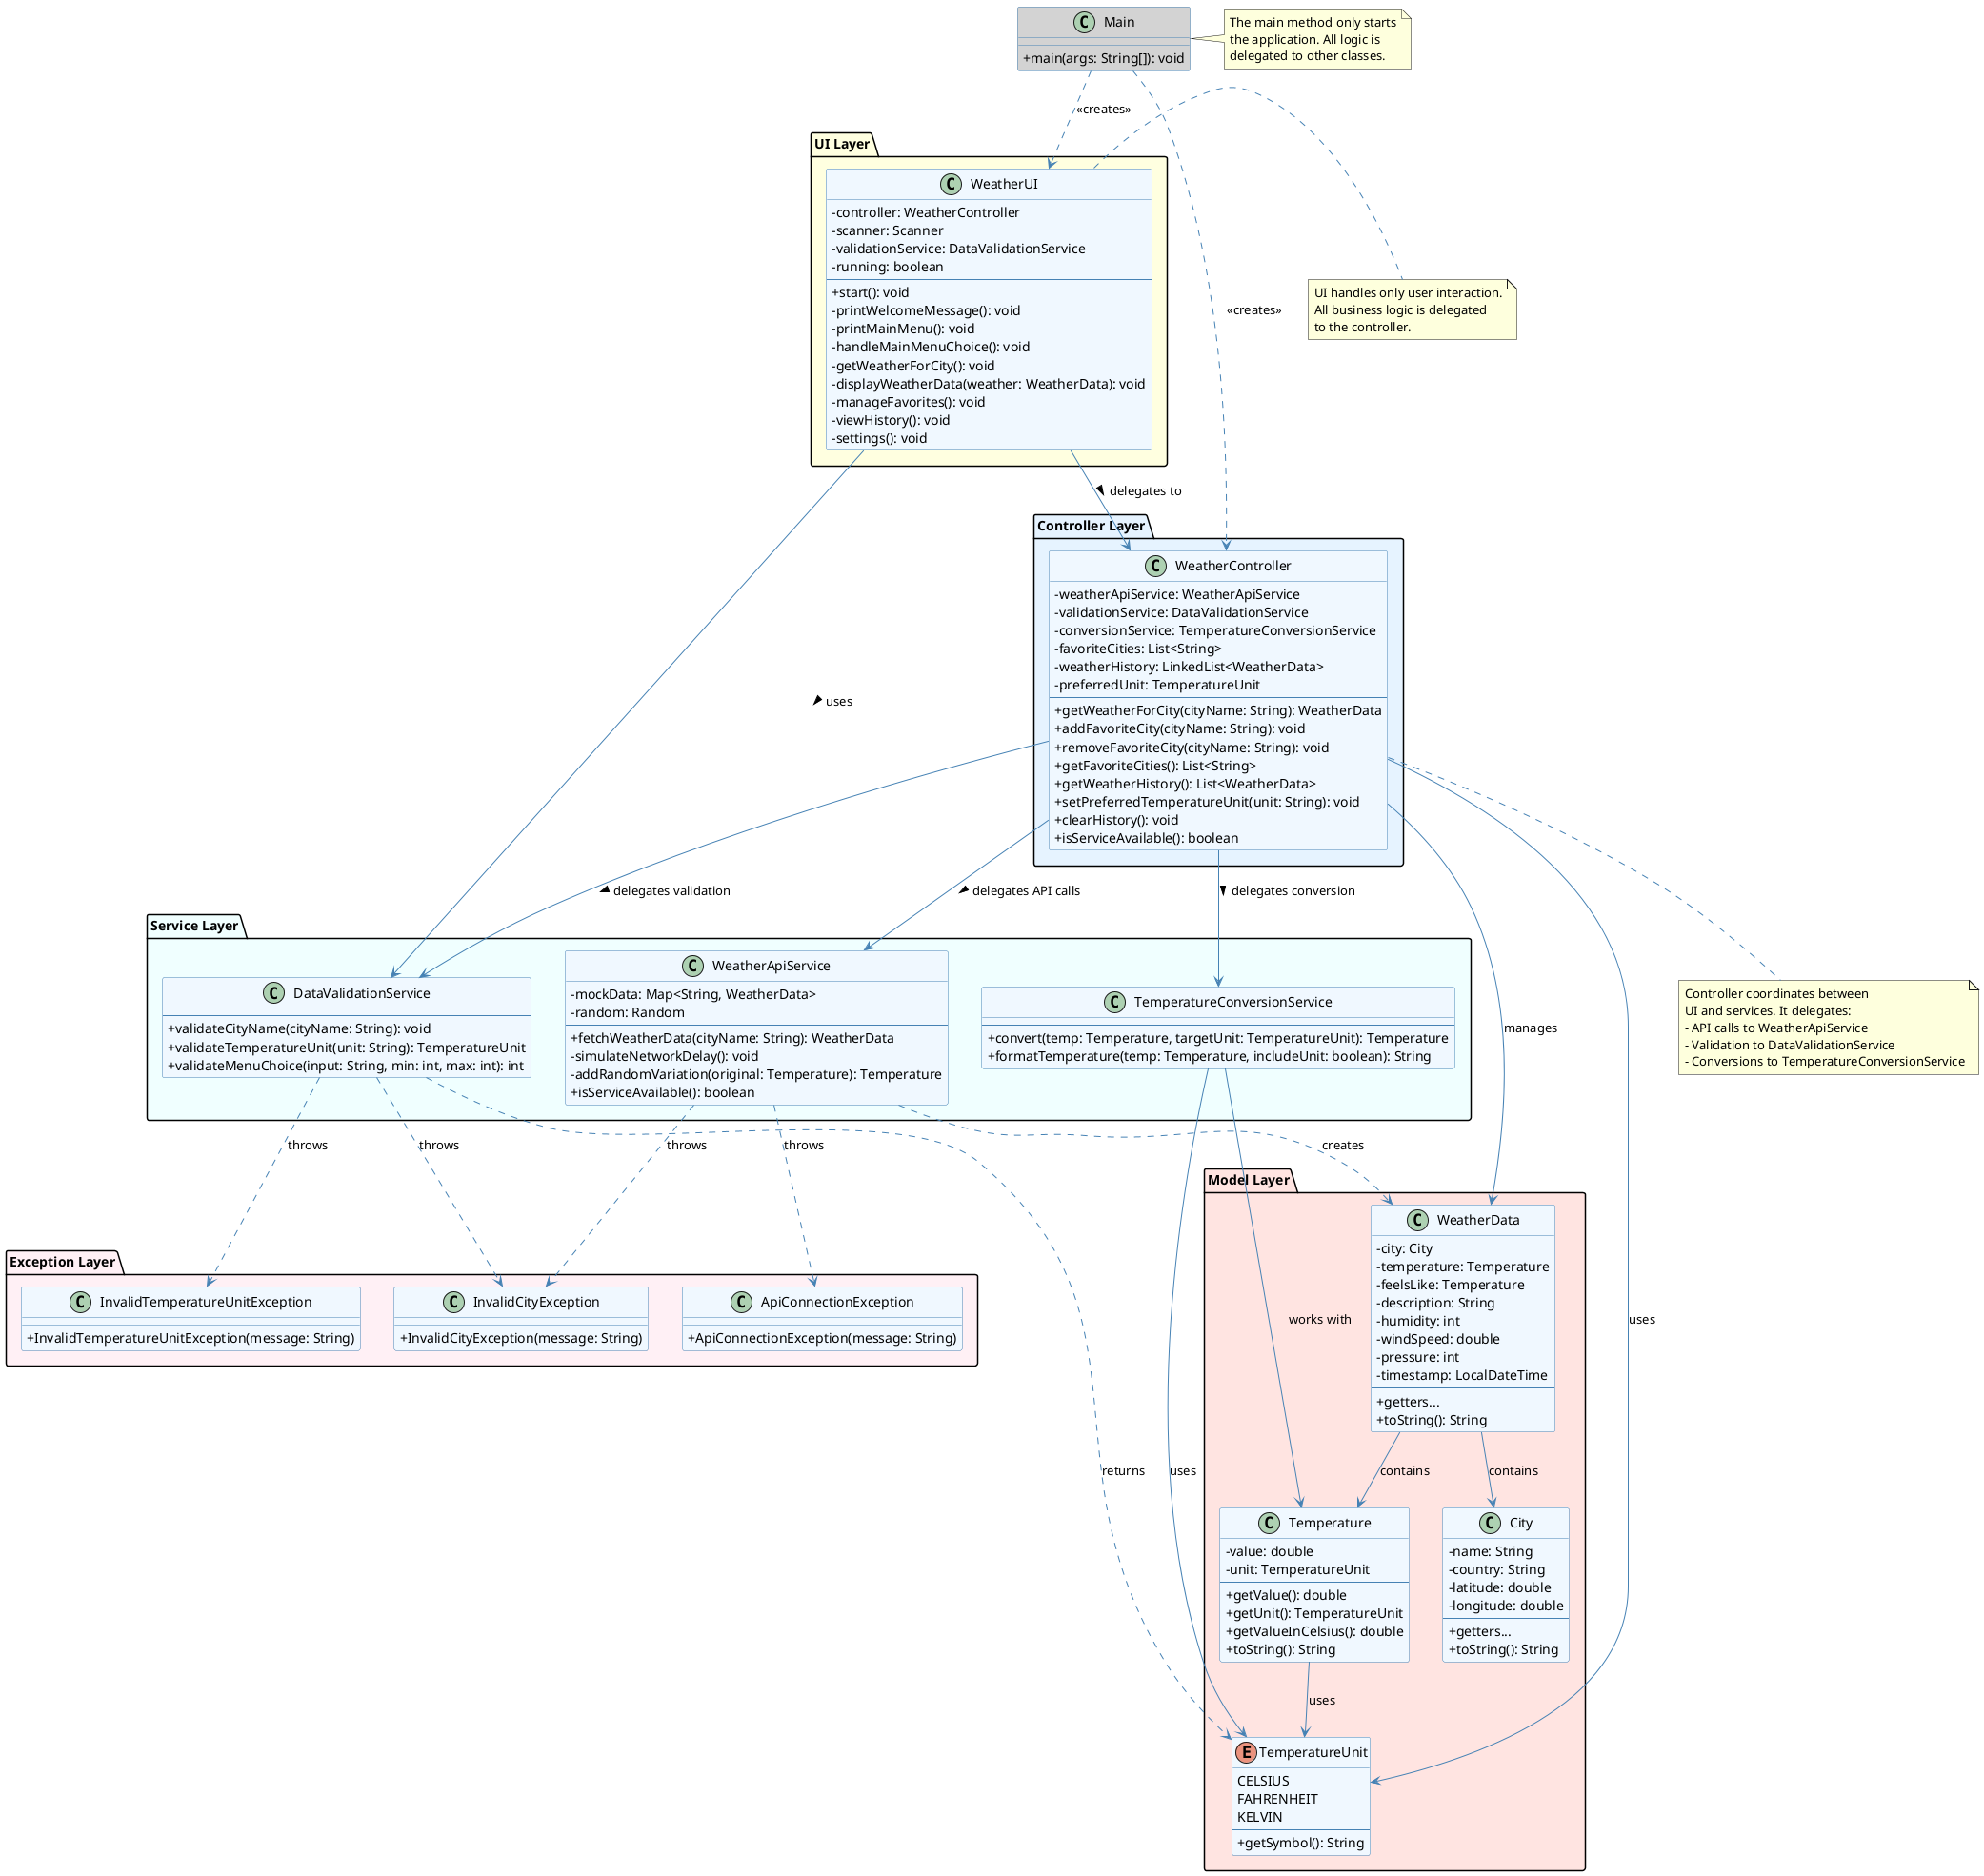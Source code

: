 @startuml Weather Information System Architecture

!define RECTANGLE class

skinparam classAttributeIconSize 0
skinparam classBackgroundColor #F0F8FF
skinparam classBorderColor #4682B4
skinparam arrowColor #4682B4

package "UI Layer" #FFFFE0 {
    class WeatherUI {
        - controller: WeatherController
        - scanner: Scanner
        - validationService: DataValidationService
        - running: boolean
        --
        + start(): void
        - printWelcomeMessage(): void
        - printMainMenu(): void
        - handleMainMenuChoice(): void
        - getWeatherForCity(): void
        - displayWeatherData(weather: WeatherData): void
        - manageFavorites(): void
        - viewHistory(): void
        - settings(): void
    }
}

package "Controller Layer" #E6F3FF {
    class WeatherController {
        - weatherApiService: WeatherApiService
        - validationService: DataValidationService
        - conversionService: TemperatureConversionService
        - favoriteCities: List<String>
        - weatherHistory: LinkedList<WeatherData>
        - preferredUnit: TemperatureUnit
        --
        + getWeatherForCity(cityName: String): WeatherData
        + addFavoriteCity(cityName: String): void
        + removeFavoriteCity(cityName: String): void
        + getFavoriteCities(): List<String>
        + getWeatherHistory(): List<WeatherData>
        + setPreferredTemperatureUnit(unit: String): void
        + clearHistory(): void
        + isServiceAvailable(): boolean
    }
}

package "Service Layer" #F0FFFF {
    class WeatherApiService {
        - mockData: Map<String, WeatherData>
        - random: Random
        --
        + fetchWeatherData(cityName: String): WeatherData
        - simulateNetworkDelay(): void
        - addRandomVariation(original: Temperature): Temperature
        + isServiceAvailable(): boolean
    }

    class DataValidationService {
        --
        + validateCityName(cityName: String): void
        + validateTemperatureUnit(unit: String): TemperatureUnit
        + validateMenuChoice(input: String, min: int, max: int): int
    }

    class TemperatureConversionService {
        --
        + convert(temp: Temperature, targetUnit: TemperatureUnit): Temperature
        + formatTemperature(temp: Temperature, includeUnit: boolean): String
    }
}

package "Model Layer" #FFE4E1 {
    class WeatherData {
        - city: City
        - temperature: Temperature
        - feelsLike: Temperature
        - description: String
        - humidity: int
        - windSpeed: double
        - pressure: int
        - timestamp: LocalDateTime
        --
        + getters...
        + toString(): String
    }

    class City {
        - name: String
        - country: String
        - latitude: double
        - longitude: double
        --
        + getters...
        + toString(): String
    }

    class Temperature {
        - value: double
        - unit: TemperatureUnit
        --
        + getValue(): double
        + getUnit(): TemperatureUnit
        + getValueInCelsius(): double
        + toString(): String
    }

    enum TemperatureUnit {
        CELSIUS
        FAHRENHEIT
        KELVIN
        --
        + getSymbol(): String
    }
}

package "Exception Layer" #FFF0F5 {
    class InvalidCityException {
        + InvalidCityException(message: String)
    }

    class ApiConnectionException {
        + ApiConnectionException(message: String)
    }

    class InvalidTemperatureUnitException {
        + InvalidTemperatureUnitException(message: String)
    }
}

class Main #D3D3D3 {
    + main(args: String[]): void
}

' Delegation relationships
Main ..> WeatherController : <<creates>>
Main ..> WeatherUI : <<creates>>

WeatherUI --> WeatherController : delegates to >
WeatherUI --> DataValidationService : uses >

WeatherController --> WeatherApiService : delegates API calls >
WeatherController --> DataValidationService : delegates validation >
WeatherController --> TemperatureConversionService : delegates conversion >

WeatherApiService ..> WeatherData : creates
WeatherApiService ..> ApiConnectionException : throws
WeatherApiService ..> InvalidCityException : throws

DataValidationService ..> InvalidCityException : throws
DataValidationService ..> InvalidTemperatureUnitException : throws
DataValidationService ..> TemperatureUnit : returns

TemperatureConversionService --> Temperature : works with
TemperatureConversionService --> TemperatureUnit : uses

WeatherController --> WeatherData : manages
WeatherController --> TemperatureUnit : uses

WeatherData --> City : contains
WeatherData --> Temperature : contains
Temperature --> TemperatureUnit : uses

note right of Main
  The main method only starts
  the application. All logic is
  delegated to other classes.
end note

note right of WeatherUI
  UI handles only user interaction.
  All business logic is delegated
  to the controller.
end note

note bottom of WeatherController
  Controller coordinates between
  UI and services. It delegates:
  - API calls to WeatherApiService
  - Validation to DataValidationService
  - Conversions to TemperatureConversionService
end note

@enduml
